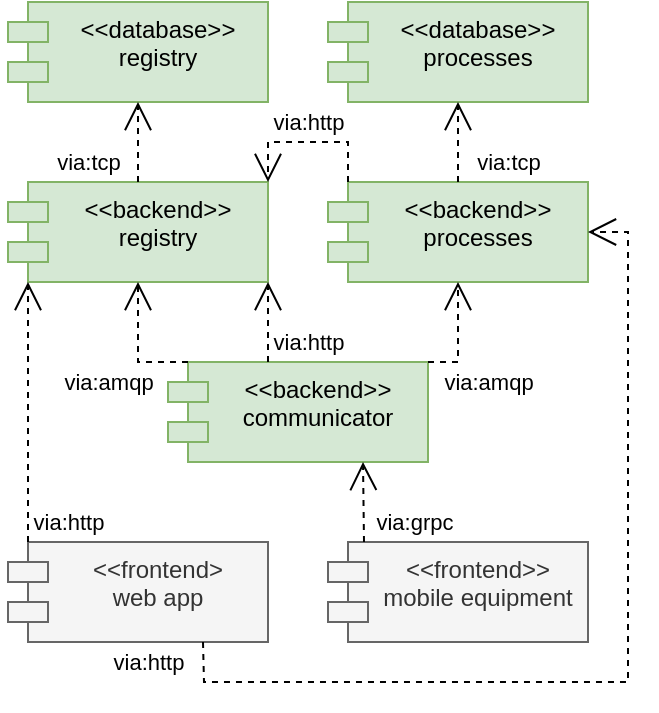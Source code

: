 <mxfile version="18.1.1" type="device"><diagram id="lGaLrvLokVer3HdmqMPs" name="Page-1"><mxGraphModel dx="1237" dy="613" grid="1" gridSize="10" guides="1" tooltips="1" connect="1" arrows="1" fold="1" page="1" pageScale="1" pageWidth="827" pageHeight="1169" math="0" shadow="0"><root><mxCell id="0"/><mxCell id="1" parent="0"/><mxCell id="GDusA6kNEsmoBfDs__yX-1" value="&lt;&lt;database&gt;&gt;&#10;registry" style="shape=module;align=left;spacingLeft=20;align=center;verticalAlign=top;fillColor=#d5e8d4;strokeColor=#82b366;" vertex="1" parent="1"><mxGeometry x="40" y="40" width="130" height="50" as="geometry"/></mxCell><mxCell id="GDusA6kNEsmoBfDs__yX-4" value="&lt;&lt;database&gt;&gt;&#10;processes" style="shape=module;align=left;spacingLeft=20;align=center;verticalAlign=top;fillColor=#d5e8d4;strokeColor=#82b366;" vertex="1" parent="1"><mxGeometry x="200" y="40" width="130" height="50" as="geometry"/></mxCell><mxCell id="GDusA6kNEsmoBfDs__yX-7" value="&lt;&lt;backend&gt;&gt;&#10;registry" style="shape=module;align=left;spacingLeft=20;align=center;verticalAlign=top;fillColor=#d5e8d4;strokeColor=#82b366;" vertex="1" parent="1"><mxGeometry x="40" y="130" width="130" height="50" as="geometry"/></mxCell><mxCell id="GDusA6kNEsmoBfDs__yX-8" value="&lt;&lt;backend&gt;&gt;&#10;processes" style="shape=module;align=left;spacingLeft=20;align=center;verticalAlign=top;fillColor=#d5e8d4;strokeColor=#82b366;" vertex="1" parent="1"><mxGeometry x="200" y="130" width="130" height="50" as="geometry"/></mxCell><mxCell id="GDusA6kNEsmoBfDs__yX-9" value="&lt;&lt;backend&gt;&gt;&#10;communicator" style="shape=module;align=left;spacingLeft=20;align=center;verticalAlign=top;fillColor=#d5e8d4;strokeColor=#82b366;" vertex="1" parent="1"><mxGeometry x="120" y="220" width="130" height="50" as="geometry"/></mxCell><mxCell id="GDusA6kNEsmoBfDs__yX-16" value="via:amqp" style="endArrow=open;endSize=12;dashed=1;html=1;rounded=0;entryX=0.5;entryY=1;entryDx=0;entryDy=0;exitX=1;exitY=0;exitDx=0;exitDy=0;" edge="1" parent="1" source="GDusA6kNEsmoBfDs__yX-9" target="GDusA6kNEsmoBfDs__yX-8"><mxGeometry x="-0.455" y="-18" width="160" relative="1" as="geometry"><mxPoint x="250" y="210" as="sourcePoint"/><mxPoint x="430" y="320" as="targetPoint"/><Array as="points"><mxPoint x="265" y="220"/></Array><mxPoint x="-3" y="10" as="offset"/></mxGeometry></mxCell><mxCell id="GDusA6kNEsmoBfDs__yX-17" value="via:amqp" style="endArrow=open;endSize=12;dashed=1;html=1;rounded=0;exitX=0;exitY=0;exitDx=10;exitDy=0;exitPerimeter=0;entryX=0.5;entryY=1;entryDx=0;entryDy=0;" edge="1" parent="1" source="GDusA6kNEsmoBfDs__yX-9" target="GDusA6kNEsmoBfDs__yX-7"><mxGeometry x="-0.231" y="18" width="160" relative="1" as="geometry"><mxPoint x="130" y="310" as="sourcePoint"/><mxPoint x="290" y="310" as="targetPoint"/><Array as="points"><mxPoint x="105" y="220"/></Array><mxPoint x="3" y="10" as="offset"/></mxGeometry></mxCell><mxCell id="GDusA6kNEsmoBfDs__yX-19" value="via:tcp" style="endArrow=open;endSize=12;dashed=1;html=1;rounded=0;exitX=0.5;exitY=0;exitDx=0;exitDy=0;entryX=0.5;entryY=1;entryDx=0;entryDy=0;" edge="1" parent="1" source="GDusA6kNEsmoBfDs__yX-8" target="GDusA6kNEsmoBfDs__yX-4"><mxGeometry x="-0.5" y="-25" width="160" relative="1" as="geometry"><mxPoint x="380" y="350" as="sourcePoint"/><mxPoint x="265" y="100" as="targetPoint"/><mxPoint as="offset"/></mxGeometry></mxCell><mxCell id="GDusA6kNEsmoBfDs__yX-20" value="via:tcp" style="endArrow=open;endSize=12;dashed=1;html=1;rounded=0;exitX=0.5;exitY=0;exitDx=0;exitDy=0;entryX=0.5;entryY=1;entryDx=0;entryDy=0;" edge="1" parent="1" source="GDusA6kNEsmoBfDs__yX-7" target="GDusA6kNEsmoBfDs__yX-1"><mxGeometry x="-0.5" y="25" width="160" relative="1" as="geometry"><mxPoint x="20" y="290" as="sourcePoint"/><mxPoint x="105" y="100" as="targetPoint"/><mxPoint as="offset"/></mxGeometry></mxCell><mxCell id="GDusA6kNEsmoBfDs__yX-21" value="via:http" style="endArrow=open;endSize=12;dashed=1;html=1;rounded=0;exitX=0;exitY=0;exitDx=10;exitDy=0;exitPerimeter=0;entryX=1;entryY=0;entryDx=0;entryDy=0;" edge="1" parent="1" source="GDusA6kNEsmoBfDs__yX-8" target="GDusA6kNEsmoBfDs__yX-7"><mxGeometry y="-10" width="160" relative="1" as="geometry"><mxPoint x="270" y="280" as="sourcePoint"/><mxPoint x="430" y="280" as="targetPoint"/><Array as="points"><mxPoint x="210" y="110"/><mxPoint x="170" y="110"/></Array><mxPoint as="offset"/></mxGeometry></mxCell><mxCell id="GDusA6kNEsmoBfDs__yX-22" value="via:http" style="endArrow=open;endSize=12;dashed=1;html=1;rounded=0;entryX=1;entryY=1;entryDx=0;entryDy=0;" edge="1" parent="1" target="GDusA6kNEsmoBfDs__yX-7"><mxGeometry x="-0.5" y="-20" width="160" relative="1" as="geometry"><mxPoint x="170" y="220" as="sourcePoint"/><mxPoint x="160" y="190" as="targetPoint"/><Array as="points"/><mxPoint as="offset"/></mxGeometry></mxCell><mxCell id="GDusA6kNEsmoBfDs__yX-24" value="&lt;&lt;frontend&gt;&gt;&#10;mobile equipment" style="shape=module;align=left;spacingLeft=20;align=center;verticalAlign=top;fillColor=#f5f5f5;fontColor=#333333;strokeColor=#666666;" vertex="1" parent="1"><mxGeometry x="200" y="310" width="130" height="50" as="geometry"/></mxCell><mxCell id="GDusA6kNEsmoBfDs__yX-25" value="via:grpc" style="endArrow=open;endSize=12;dashed=1;html=1;rounded=0;entryX=0.75;entryY=1;entryDx=0;entryDy=0;" edge="1" parent="1" target="GDusA6kNEsmoBfDs__yX-9"><mxGeometry x="-0.5" y="-25" width="160" relative="1" as="geometry"><mxPoint x="218" y="310" as="sourcePoint"/><mxPoint x="410" y="300" as="targetPoint"/><mxPoint as="offset"/></mxGeometry></mxCell><mxCell id="GDusA6kNEsmoBfDs__yX-26" value="&lt;&lt;frontend&gt;&#10;web app" style="shape=module;align=left;spacingLeft=20;align=center;verticalAlign=top;fillColor=#f5f5f5;fontColor=#333333;strokeColor=#666666;" vertex="1" parent="1"><mxGeometry x="40" y="310" width="130" height="50" as="geometry"/></mxCell><mxCell id="GDusA6kNEsmoBfDs__yX-30" value="via:http" style="endArrow=open;endSize=12;dashed=1;html=1;rounded=0;exitX=0;exitY=0;exitDx=10;exitDy=0;exitPerimeter=0;entryX=0;entryY=1;entryDx=10;entryDy=0;entryPerimeter=0;" edge="1" parent="1" source="GDusA6kNEsmoBfDs__yX-26" target="GDusA6kNEsmoBfDs__yX-7"><mxGeometry x="-0.846" y="-20" width="160" relative="1" as="geometry"><mxPoint x="40" y="440" as="sourcePoint"/><mxPoint x="200" y="440" as="targetPoint"/><mxPoint as="offset"/></mxGeometry></mxCell><mxCell id="GDusA6kNEsmoBfDs__yX-31" value="via:http" style="endArrow=open;endSize=12;dashed=1;html=1;rounded=0;exitX=0.75;exitY=1;exitDx=0;exitDy=0;entryX=1;entryY=0.5;entryDx=0;entryDy=0;" edge="1" parent="1" source="GDusA6kNEsmoBfDs__yX-26" target="GDusA6kNEsmoBfDs__yX-8"><mxGeometry x="-0.961" y="-28" width="160" relative="1" as="geometry"><mxPoint x="220" y="480" as="sourcePoint"/><mxPoint x="380" y="480" as="targetPoint"/><Array as="points"><mxPoint x="138" y="380"/><mxPoint x="350" y="380"/><mxPoint x="350" y="155"/></Array><mxPoint as="offset"/></mxGeometry></mxCell></root></mxGraphModel></diagram></mxfile>
